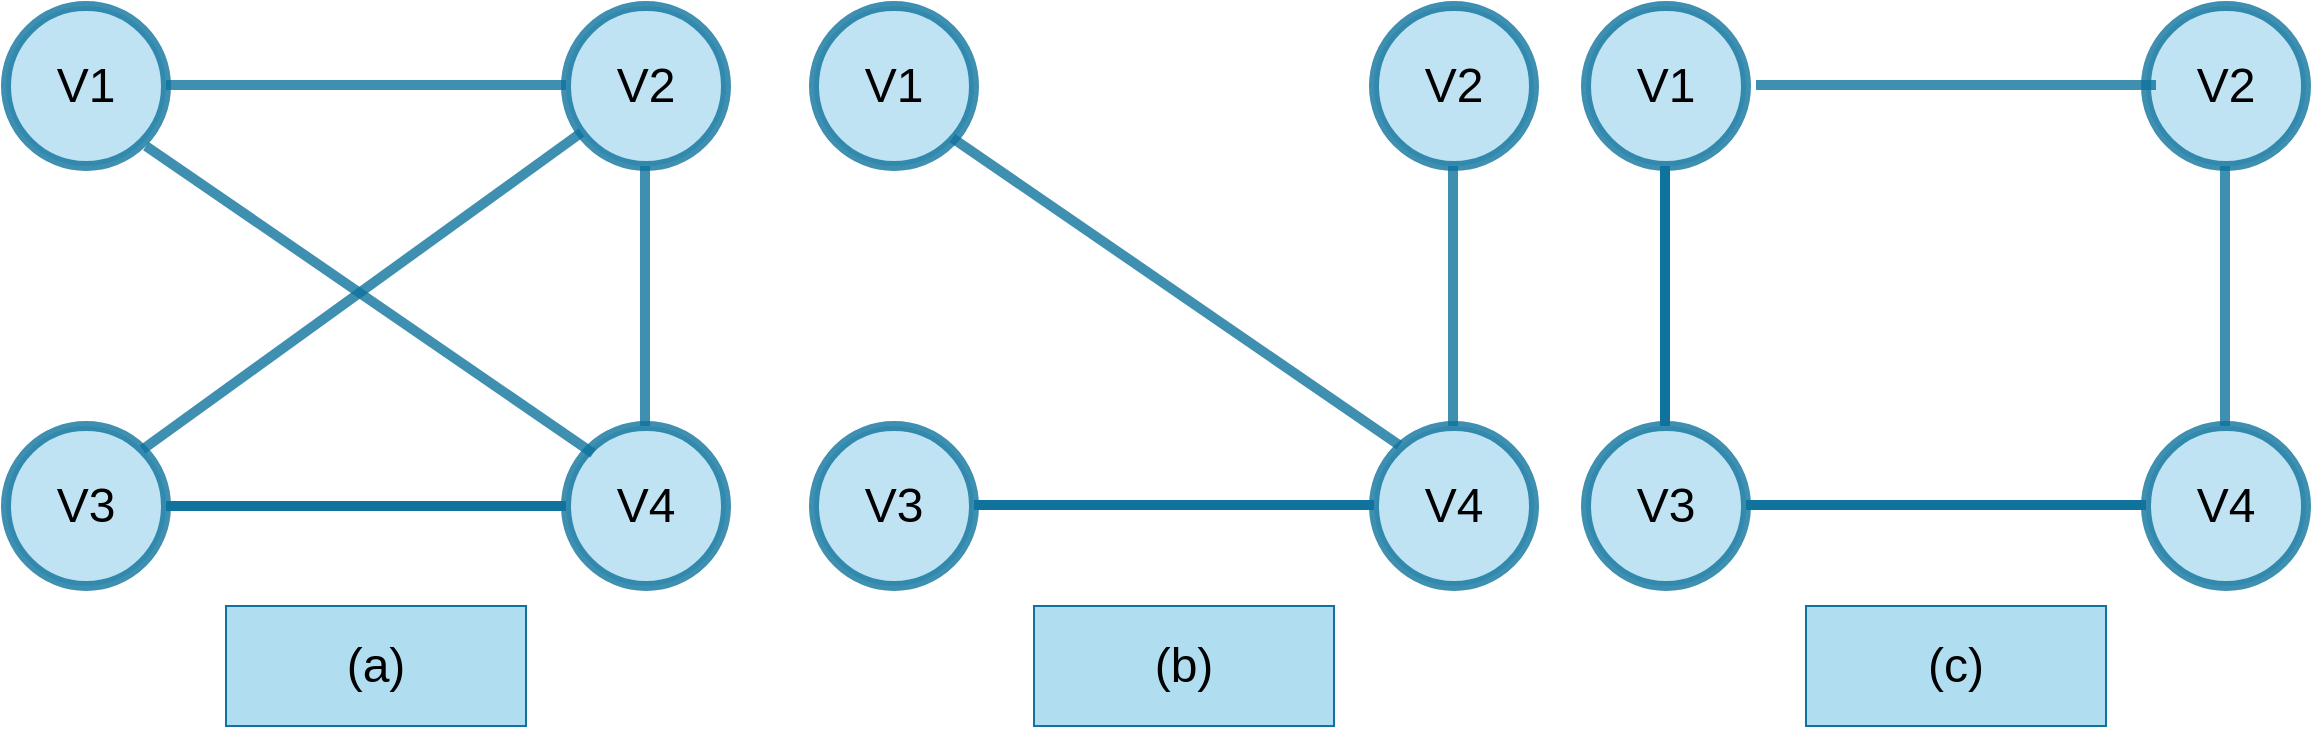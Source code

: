 <mxfile version="21.3.2" type="github">
  <diagram name="第 1 页" id="qhcNdBz4ZAKfOKxKuGHO">
    <mxGraphModel dx="1622" dy="936" grid="1" gridSize="10" guides="1" tooltips="1" connect="1" arrows="1" fold="1" page="1" pageScale="1" pageWidth="827" pageHeight="1169" math="0" shadow="0">
      <root>
        <mxCell id="0" />
        <mxCell id="1" parent="0" />
        <mxCell id="175QitMe_7UilUJrBbWU-1" value="&lt;font style=&quot;font-size: 24px;&quot;&gt;V1&lt;/font&gt;" style="ellipse;whiteSpace=wrap;html=1;aspect=fixed;strokeWidth=5;strokeColor=#10739e;shadow=0;opacity=80;snapToPoint=1;fixDash=0;metaEdit=0;backgroundOutline=0;fillColor=#b1ddf0;" vertex="1" parent="1">
          <mxGeometry x="10" y="150" width="80" height="80" as="geometry" />
        </mxCell>
        <mxCell id="175QitMe_7UilUJrBbWU-2" value="&lt;font style=&quot;font-size: 24px;&quot;&gt;V4&lt;/font&gt;" style="ellipse;whiteSpace=wrap;html=1;aspect=fixed;strokeWidth=5;strokeColor=#10739e;shadow=0;opacity=80;snapToPoint=1;fixDash=0;metaEdit=0;backgroundOutline=0;fillColor=#b1ddf0;fontSize=24;" vertex="1" parent="1">
          <mxGeometry x="290" y="360" width="80" height="80" as="geometry" />
        </mxCell>
        <mxCell id="175QitMe_7UilUJrBbWU-3" style="edgeStyle=orthogonalEdgeStyle;rounded=0;orthogonalLoop=1;jettySize=auto;html=1;exitX=1;exitY=0.5;exitDx=0;exitDy=0;entryX=0;entryY=0.5;entryDx=0;entryDy=0;strokeWidth=5;endArrow=none;endFill=0;fillColor=#b1ddf0;strokeColor=#10739e;startArrow=none;startFill=0;fontSize=24;" edge="1" parent="1" source="175QitMe_7UilUJrBbWU-4" target="175QitMe_7UilUJrBbWU-2">
          <mxGeometry relative="1" as="geometry" />
        </mxCell>
        <mxCell id="175QitMe_7UilUJrBbWU-4" value="&lt;font style=&quot;font-size: 24px;&quot;&gt;V3&lt;/font&gt;" style="ellipse;whiteSpace=wrap;html=1;aspect=fixed;strokeWidth=5;strokeColor=#10739e;shadow=0;opacity=80;snapToPoint=1;fixDash=0;metaEdit=0;backgroundOutline=0;fillColor=#b1ddf0;" vertex="1" parent="1">
          <mxGeometry x="10" y="360" width="80" height="80" as="geometry" />
        </mxCell>
        <mxCell id="175QitMe_7UilUJrBbWU-5" value="&lt;font style=&quot;font-size: 24px;&quot;&gt;V2&lt;/font&gt;" style="ellipse;whiteSpace=wrap;html=1;aspect=fixed;strokeWidth=5;strokeColor=#10739e;shadow=0;opacity=80;snapToPoint=1;fixDash=0;metaEdit=0;backgroundOutline=0;fillColor=#b1ddf0;fontSize=24;" vertex="1" parent="1">
          <mxGeometry x="290" y="150" width="80" height="80" as="geometry" />
        </mxCell>
        <mxCell id="175QitMe_7UilUJrBbWU-6" value="" style="endArrow=none;html=1;rounded=0;exitX=1;exitY=0.5;exitDx=0;exitDy=0;entryX=0;entryY=0.5;entryDx=0;entryDy=0;strokeWidth=5;strokeColor=#10739e;shadow=0;opacity=80;snapToPoint=1;fixDash=0;metaEdit=0;backgroundOutline=0;endFill=0;startArrow=none;startFill=0;fillColor=#b1ddf0;fontSize=24;" edge="1" parent="1">
          <mxGeometry width="50" height="50" relative="1" as="geometry">
            <mxPoint x="90" y="189.5" as="sourcePoint" />
            <mxPoint x="290.0" y="189.5" as="targetPoint" />
            <Array as="points">
              <mxPoint x="150" y="189.5" />
            </Array>
          </mxGeometry>
        </mxCell>
        <mxCell id="175QitMe_7UilUJrBbWU-7" value="" style="endArrow=none;html=1;rounded=0;entryX=0;entryY=1;entryDx=0;entryDy=0;strokeWidth=5;strokeColor=#10739e;shadow=0;opacity=80;snapToPoint=1;fixDash=0;metaEdit=0;backgroundOutline=0;endFill=0;fillColor=#b1ddf0;startArrow=none;startFill=0;fontSize=24;exitX=1;exitY=0;exitDx=0;exitDy=0;" edge="1" parent="1" source="175QitMe_7UilUJrBbWU-4">
          <mxGeometry width="50" height="50" relative="1" as="geometry">
            <mxPoint x="74.5" y="367" as="sourcePoint" />
            <mxPoint x="297.716" y="213.284" as="targetPoint" />
          </mxGeometry>
        </mxCell>
        <mxCell id="175QitMe_7UilUJrBbWU-8" value="" style="endArrow=none;html=1;rounded=0;exitX=1;exitY=1;exitDx=0;exitDy=0;strokeWidth=5;strokeColor=#10739e;shadow=0;opacity=80;snapToPoint=1;fixDash=0;metaEdit=0;backgroundOutline=0;endFill=0;fillColor=#b1ddf0;startArrow=none;startFill=0;fontSize=24;" edge="1" parent="1">
          <mxGeometry width="50" height="50" relative="1" as="geometry">
            <mxPoint x="80.004" y="220.004" as="sourcePoint" />
            <mxPoint x="303.553" y="373.72" as="targetPoint" />
          </mxGeometry>
        </mxCell>
        <mxCell id="175QitMe_7UilUJrBbWU-9" value="" style="endArrow=none;html=1;rounded=0;exitX=0.5;exitY=1;exitDx=0;exitDy=0;strokeWidth=5;strokeColor=#10739e;shadow=0;opacity=80;snapToPoint=1;fixDash=0;metaEdit=0;backgroundOutline=0;endFill=0;startArrow=none;startFill=0;fillColor=#b1ddf0;fontSize=24;" edge="1" parent="1">
          <mxGeometry width="50" height="50" relative="1" as="geometry">
            <mxPoint x="329.5" y="230" as="sourcePoint" />
            <mxPoint x="329.5" y="360" as="targetPoint" />
          </mxGeometry>
        </mxCell>
        <mxCell id="175QitMe_7UilUJrBbWU-10" value="&lt;font style=&quot;font-size: 24px;&quot;&gt;(a)&lt;/font&gt;" style="rounded=0;whiteSpace=wrap;html=1;fillColor=#b1ddf0;strokeColor=#10739e;fontSize=24;" vertex="1" parent="1">
          <mxGeometry x="120" y="450" width="150" height="60" as="geometry" />
        </mxCell>
        <mxCell id="175QitMe_7UilUJrBbWU-11" value="&lt;font style=&quot;font-size: 24px;&quot;&gt;V1&lt;/font&gt;" style="ellipse;whiteSpace=wrap;html=1;aspect=fixed;strokeWidth=5;strokeColor=#10739e;shadow=0;opacity=80;snapToPoint=1;fixDash=0;metaEdit=0;backgroundOutline=0;fillColor=#b1ddf0;fontSize=24;" vertex="1" parent="1">
          <mxGeometry x="414" y="150" width="80" height="80" as="geometry" />
        </mxCell>
        <mxCell id="175QitMe_7UilUJrBbWU-12" value="&lt;font style=&quot;font-size: 24px;&quot;&gt;V4&lt;/font&gt;" style="ellipse;whiteSpace=wrap;html=1;aspect=fixed;strokeWidth=5;strokeColor=#10739e;shadow=0;opacity=80;snapToPoint=1;fixDash=0;metaEdit=0;backgroundOutline=0;fillColor=#b1ddf0;fontSize=24;" vertex="1" parent="1">
          <mxGeometry x="694" y="360" width="80" height="80" as="geometry" />
        </mxCell>
        <mxCell id="175QitMe_7UilUJrBbWU-13" value="&lt;font style=&quot;font-size: 24px;&quot;&gt;V3&lt;/font&gt;" style="ellipse;whiteSpace=wrap;html=1;aspect=fixed;strokeWidth=5;strokeColor=#10739e;shadow=0;opacity=80;snapToPoint=1;fixDash=0;metaEdit=0;backgroundOutline=0;fillColor=#b1ddf0;fontSize=24;" vertex="1" parent="1">
          <mxGeometry x="414" y="360" width="80" height="80" as="geometry" />
        </mxCell>
        <mxCell id="175QitMe_7UilUJrBbWU-14" value="&lt;font style=&quot;font-size: 24px;&quot;&gt;V2&lt;/font&gt;" style="ellipse;whiteSpace=wrap;html=1;aspect=fixed;strokeWidth=5;strokeColor=#10739e;shadow=0;opacity=80;snapToPoint=1;fixDash=0;metaEdit=0;backgroundOutline=0;fillColor=#b1ddf0;fontSize=24;" vertex="1" parent="1">
          <mxGeometry x="694" y="150" width="80" height="80" as="geometry" />
        </mxCell>
        <mxCell id="175QitMe_7UilUJrBbWU-15" value="&lt;font style=&quot;font-size: 24px;&quot;&gt;(b)&lt;/font&gt;" style="rounded=0;whiteSpace=wrap;html=1;fillColor=#b1ddf0;strokeColor=#10739e;fontSize=24;" vertex="1" parent="1">
          <mxGeometry x="524" y="450" width="150" height="60" as="geometry" />
        </mxCell>
        <mxCell id="175QitMe_7UilUJrBbWU-16" value="&lt;font style=&quot;font-size: 24px;&quot;&gt;V1&lt;/font&gt;" style="ellipse;whiteSpace=wrap;html=1;aspect=fixed;strokeWidth=5;strokeColor=#10739e;shadow=0;opacity=80;snapToPoint=1;fixDash=0;metaEdit=0;backgroundOutline=0;fillColor=#b1ddf0;fontSize=24;" vertex="1" parent="1">
          <mxGeometry x="800" y="150" width="80" height="80" as="geometry" />
        </mxCell>
        <mxCell id="175QitMe_7UilUJrBbWU-17" value="&lt;font style=&quot;font-size: 24px;&quot;&gt;V4&lt;/font&gt;" style="ellipse;whiteSpace=wrap;html=1;aspect=fixed;strokeWidth=5;strokeColor=#10739e;shadow=0;opacity=80;snapToPoint=1;fixDash=0;metaEdit=0;backgroundOutline=0;fillColor=#b1ddf0;fontSize=24;" vertex="1" parent="1">
          <mxGeometry x="1080" y="360" width="80" height="80" as="geometry" />
        </mxCell>
        <mxCell id="175QitMe_7UilUJrBbWU-18" value="&lt;font style=&quot;font-size: 24px;&quot;&gt;V3&lt;/font&gt;" style="ellipse;whiteSpace=wrap;html=1;aspect=fixed;strokeWidth=5;strokeColor=#10739e;shadow=0;opacity=80;snapToPoint=1;fixDash=0;metaEdit=0;backgroundOutline=0;fillColor=#b1ddf0;fontSize=24;" vertex="1" parent="1">
          <mxGeometry x="800" y="360" width="80" height="80" as="geometry" />
        </mxCell>
        <mxCell id="175QitMe_7UilUJrBbWU-19" value="&lt;font style=&quot;font-size: 24px;&quot;&gt;V2&lt;/font&gt;" style="ellipse;whiteSpace=wrap;html=1;aspect=fixed;strokeWidth=5;strokeColor=#10739e;shadow=0;opacity=80;snapToPoint=1;fixDash=0;metaEdit=0;backgroundOutline=0;fillColor=#b1ddf0;fontSize=24;" vertex="1" parent="1">
          <mxGeometry x="1080" y="150" width="80" height="80" as="geometry" />
        </mxCell>
        <mxCell id="175QitMe_7UilUJrBbWU-20" value="&lt;font style=&quot;font-size: 24px;&quot;&gt;(c)&lt;/font&gt;" style="rounded=0;whiteSpace=wrap;html=1;fillColor=#b1ddf0;strokeColor=#10739e;fontSize=24;" vertex="1" parent="1">
          <mxGeometry x="910" y="450" width="150" height="60" as="geometry" />
        </mxCell>
        <mxCell id="175QitMe_7UilUJrBbWU-22" value="" style="endArrow=none;html=1;rounded=0;exitX=1;exitY=0.5;exitDx=0;exitDy=0;entryX=0;entryY=0.5;entryDx=0;entryDy=0;strokeWidth=5;strokeColor=#10739e;shadow=0;opacity=80;snapToPoint=1;fixDash=0;metaEdit=0;backgroundOutline=0;endFill=0;startArrow=none;startFill=0;fillColor=#b1ddf0;fontSize=24;" edge="1" parent="1">
          <mxGeometry width="50" height="50" relative="1" as="geometry">
            <mxPoint x="885" y="189.5" as="sourcePoint" />
            <mxPoint x="1085.0" y="189.5" as="targetPoint" />
            <Array as="points">
              <mxPoint x="945" y="189.5" />
            </Array>
          </mxGeometry>
        </mxCell>
        <mxCell id="175QitMe_7UilUJrBbWU-23" value="" style="endArrow=none;html=1;rounded=0;exitX=0.5;exitY=1;exitDx=0;exitDy=0;strokeWidth=5;strokeColor=#10739e;shadow=0;opacity=80;snapToPoint=1;fixDash=0;metaEdit=0;backgroundOutline=0;endFill=0;startArrow=none;startFill=0;fillColor=#b1ddf0;fontSize=24;" edge="1" parent="1">
          <mxGeometry width="50" height="50" relative="1" as="geometry">
            <mxPoint x="733.5" y="230" as="sourcePoint" />
            <mxPoint x="733.5" y="360" as="targetPoint" />
          </mxGeometry>
        </mxCell>
        <mxCell id="175QitMe_7UilUJrBbWU-24" value="" style="endArrow=none;html=1;rounded=0;exitX=0.5;exitY=1;exitDx=0;exitDy=0;strokeWidth=5;strokeColor=#10739e;shadow=0;opacity=80;snapToPoint=1;fixDash=0;metaEdit=0;backgroundOutline=0;endFill=0;startArrow=none;startFill=0;fillColor=#b1ddf0;fontSize=24;" edge="1" parent="1">
          <mxGeometry width="50" height="50" relative="1" as="geometry">
            <mxPoint x="1119.5" y="230" as="sourcePoint" />
            <mxPoint x="1119.5" y="360" as="targetPoint" />
          </mxGeometry>
        </mxCell>
        <mxCell id="175QitMe_7UilUJrBbWU-25" style="edgeStyle=orthogonalEdgeStyle;rounded=0;orthogonalLoop=1;jettySize=auto;html=1;exitX=1;exitY=0.5;exitDx=0;exitDy=0;entryX=0;entryY=0.5;entryDx=0;entryDy=0;strokeWidth=5;endArrow=none;endFill=0;fillColor=#b1ddf0;strokeColor=#10739e;startArrow=none;startFill=0;fontSize=24;" edge="1" parent="1">
          <mxGeometry relative="1" as="geometry">
            <mxPoint x="494" y="399.5" as="sourcePoint" />
            <mxPoint x="694" y="399.5" as="targetPoint" />
          </mxGeometry>
        </mxCell>
        <mxCell id="175QitMe_7UilUJrBbWU-26" style="edgeStyle=orthogonalEdgeStyle;rounded=0;orthogonalLoop=1;jettySize=auto;html=1;exitX=1;exitY=0.5;exitDx=0;exitDy=0;entryX=0;entryY=0.5;entryDx=0;entryDy=0;strokeWidth=5;endArrow=none;endFill=0;fillColor=#b1ddf0;strokeColor=#10739e;startArrow=none;startFill=0;fontSize=24;" edge="1" parent="1">
          <mxGeometry relative="1" as="geometry">
            <mxPoint x="880" y="399.5" as="sourcePoint" />
            <mxPoint x="1080" y="399.5" as="targetPoint" />
          </mxGeometry>
        </mxCell>
        <mxCell id="175QitMe_7UilUJrBbWU-28" style="edgeStyle=orthogonalEdgeStyle;rounded=0;orthogonalLoop=1;jettySize=auto;html=1;exitX=0.5;exitY=1;exitDx=0;exitDy=0;entryX=0.5;entryY=0;entryDx=0;entryDy=0;strokeWidth=5;endArrow=none;endFill=0;fillColor=#b1ddf0;strokeColor=#10739e;startArrow=none;startFill=0;fontSize=24;entryPerimeter=0;" edge="1" parent="1">
          <mxGeometry relative="1" as="geometry">
            <mxPoint x="839.5" y="230" as="sourcePoint" />
            <mxPoint x="839.5" y="360" as="targetPoint" />
          </mxGeometry>
        </mxCell>
        <mxCell id="175QitMe_7UilUJrBbWU-30" value="" style="endArrow=none;html=1;rounded=0;exitX=1;exitY=1;exitDx=0;exitDy=0;strokeWidth=5;strokeColor=#10739e;shadow=0;opacity=80;snapToPoint=1;fixDash=0;metaEdit=0;backgroundOutline=0;endFill=0;fillColor=#b1ddf0;startArrow=none;startFill=0;fontSize=24;" edge="1" parent="1">
          <mxGeometry width="50" height="50" relative="1" as="geometry">
            <mxPoint x="483.224" y="216.004" as="sourcePoint" />
            <mxPoint x="706.773" y="369.72" as="targetPoint" />
          </mxGeometry>
        </mxCell>
      </root>
    </mxGraphModel>
  </diagram>
</mxfile>
